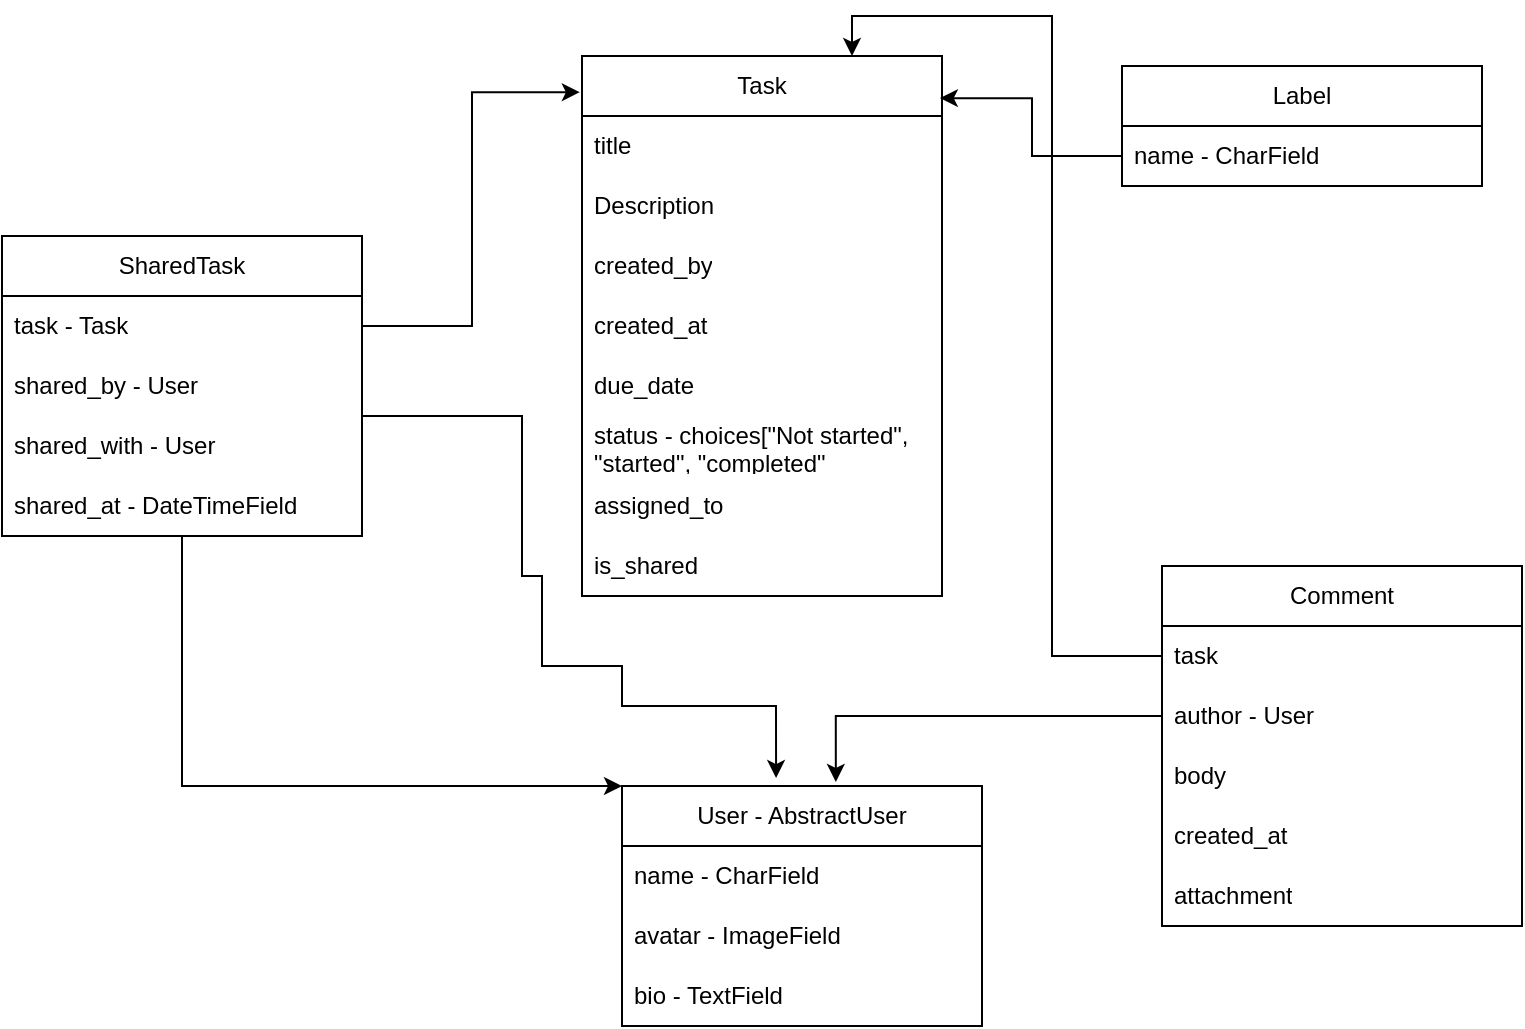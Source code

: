 <mxfile version="22.0.8" type="device">
  <diagram name="Page-1" id="SiJcCAoHtl-Gra4suJi8">
    <mxGraphModel dx="1626" dy="751" grid="1" gridSize="10" guides="1" tooltips="1" connect="1" arrows="1" fold="1" page="1" pageScale="1" pageWidth="850" pageHeight="1100" math="0" shadow="0">
      <root>
        <mxCell id="0" />
        <mxCell id="1" parent="0" />
        <mxCell id="gVjzGyRoiJ5tO2x_n5sG-1" value="Task" style="swimlane;fontStyle=0;childLayout=stackLayout;horizontal=1;startSize=30;horizontalStack=0;resizeParent=1;resizeParentMax=0;resizeLast=0;collapsible=1;marginBottom=0;whiteSpace=wrap;html=1;" parent="1" vertex="1">
          <mxGeometry x="330" y="65" width="180" height="270" as="geometry" />
        </mxCell>
        <mxCell id="gVjzGyRoiJ5tO2x_n5sG-2" value="title" style="text;strokeColor=none;fillColor=none;align=left;verticalAlign=middle;spacingLeft=4;spacingRight=4;overflow=hidden;points=[[0,0.5],[1,0.5]];portConstraint=eastwest;rotatable=0;whiteSpace=wrap;html=1;" parent="gVjzGyRoiJ5tO2x_n5sG-1" vertex="1">
          <mxGeometry y="30" width="180" height="30" as="geometry" />
        </mxCell>
        <mxCell id="gVjzGyRoiJ5tO2x_n5sG-3" value="Description" style="text;strokeColor=none;fillColor=none;align=left;verticalAlign=middle;spacingLeft=4;spacingRight=4;overflow=hidden;points=[[0,0.5],[1,0.5]];portConstraint=eastwest;rotatable=0;whiteSpace=wrap;html=1;" parent="gVjzGyRoiJ5tO2x_n5sG-1" vertex="1">
          <mxGeometry y="60" width="180" height="30" as="geometry" />
        </mxCell>
        <mxCell id="gVjzGyRoiJ5tO2x_n5sG-4" value="created_by" style="text;strokeColor=none;fillColor=none;align=left;verticalAlign=middle;spacingLeft=4;spacingRight=4;overflow=hidden;points=[[0,0.5],[1,0.5]];portConstraint=eastwest;rotatable=0;whiteSpace=wrap;html=1;" parent="gVjzGyRoiJ5tO2x_n5sG-1" vertex="1">
          <mxGeometry y="90" width="180" height="30" as="geometry" />
        </mxCell>
        <mxCell id="gVjzGyRoiJ5tO2x_n5sG-8" value="created_at" style="text;strokeColor=none;fillColor=none;align=left;verticalAlign=middle;spacingLeft=4;spacingRight=4;overflow=hidden;points=[[0,0.5],[1,0.5]];portConstraint=eastwest;rotatable=0;whiteSpace=wrap;html=1;" parent="gVjzGyRoiJ5tO2x_n5sG-1" vertex="1">
          <mxGeometry y="120" width="180" height="30" as="geometry" />
        </mxCell>
        <mxCell id="gVjzGyRoiJ5tO2x_n5sG-9" value="due_date" style="text;strokeColor=none;fillColor=none;align=left;verticalAlign=middle;spacingLeft=4;spacingRight=4;overflow=hidden;points=[[0,0.5],[1,0.5]];portConstraint=eastwest;rotatable=0;whiteSpace=wrap;html=1;" parent="gVjzGyRoiJ5tO2x_n5sG-1" vertex="1">
          <mxGeometry y="150" width="180" height="30" as="geometry" />
        </mxCell>
        <mxCell id="gVjzGyRoiJ5tO2x_n5sG-10" value="status - choices[&quot;Not started&quot;, &quot;started&quot;, &quot;completed&quot;" style="text;strokeColor=none;fillColor=none;align=left;verticalAlign=middle;spacingLeft=4;spacingRight=4;overflow=hidden;points=[[0,0.5],[1,0.5]];portConstraint=eastwest;rotatable=0;whiteSpace=wrap;html=1;" parent="gVjzGyRoiJ5tO2x_n5sG-1" vertex="1">
          <mxGeometry y="180" width="180" height="30" as="geometry" />
        </mxCell>
        <mxCell id="gVjzGyRoiJ5tO2x_n5sG-13" value="assigned_to" style="text;strokeColor=none;fillColor=none;align=left;verticalAlign=middle;spacingLeft=4;spacingRight=4;overflow=hidden;points=[[0,0.5],[1,0.5]];portConstraint=eastwest;rotatable=0;whiteSpace=wrap;html=1;" parent="gVjzGyRoiJ5tO2x_n5sG-1" vertex="1">
          <mxGeometry y="210" width="180" height="30" as="geometry" />
        </mxCell>
        <mxCell id="gVjzGyRoiJ5tO2x_n5sG-14" value="is_shared" style="text;strokeColor=none;fillColor=none;align=left;verticalAlign=middle;spacingLeft=4;spacingRight=4;overflow=hidden;points=[[0,0.5],[1,0.5]];portConstraint=eastwest;rotatable=0;whiteSpace=wrap;html=1;" parent="gVjzGyRoiJ5tO2x_n5sG-1" vertex="1">
          <mxGeometry y="240" width="180" height="30" as="geometry" />
        </mxCell>
        <mxCell id="gVjzGyRoiJ5tO2x_n5sG-17" value="Comment" style="swimlane;fontStyle=0;childLayout=stackLayout;horizontal=1;startSize=30;horizontalStack=0;resizeParent=1;resizeParentMax=0;resizeLast=0;collapsible=1;marginBottom=0;whiteSpace=wrap;html=1;" parent="1" vertex="1">
          <mxGeometry x="620" y="320" width="180" height="180" as="geometry" />
        </mxCell>
        <mxCell id="gVjzGyRoiJ5tO2x_n5sG-18" value="task" style="text;strokeColor=none;fillColor=none;align=left;verticalAlign=middle;spacingLeft=4;spacingRight=4;overflow=hidden;points=[[0,0.5],[1,0.5]];portConstraint=eastwest;rotatable=0;whiteSpace=wrap;html=1;" parent="gVjzGyRoiJ5tO2x_n5sG-17" vertex="1">
          <mxGeometry y="30" width="180" height="30" as="geometry" />
        </mxCell>
        <mxCell id="gVjzGyRoiJ5tO2x_n5sG-19" value="author - User&lt;br&gt;" style="text;strokeColor=none;fillColor=none;align=left;verticalAlign=middle;spacingLeft=4;spacingRight=4;overflow=hidden;points=[[0,0.5],[1,0.5]];portConstraint=eastwest;rotatable=0;whiteSpace=wrap;html=1;" parent="gVjzGyRoiJ5tO2x_n5sG-17" vertex="1">
          <mxGeometry y="60" width="180" height="30" as="geometry" />
        </mxCell>
        <mxCell id="gVjzGyRoiJ5tO2x_n5sG-20" value="body" style="text;strokeColor=none;fillColor=none;align=left;verticalAlign=middle;spacingLeft=4;spacingRight=4;overflow=hidden;points=[[0,0.5],[1,0.5]];portConstraint=eastwest;rotatable=0;whiteSpace=wrap;html=1;" parent="gVjzGyRoiJ5tO2x_n5sG-17" vertex="1">
          <mxGeometry y="90" width="180" height="30" as="geometry" />
        </mxCell>
        <mxCell id="gVjzGyRoiJ5tO2x_n5sG-21" value="created_at" style="text;strokeColor=none;fillColor=none;align=left;verticalAlign=middle;spacingLeft=4;spacingRight=4;overflow=hidden;points=[[0,0.5],[1,0.5]];portConstraint=eastwest;rotatable=0;whiteSpace=wrap;html=1;" parent="gVjzGyRoiJ5tO2x_n5sG-17" vertex="1">
          <mxGeometry y="120" width="180" height="30" as="geometry" />
        </mxCell>
        <mxCell id="gVjzGyRoiJ5tO2x_n5sG-22" value="attachment" style="text;strokeColor=none;fillColor=none;align=left;verticalAlign=middle;spacingLeft=4;spacingRight=4;overflow=hidden;points=[[0,0.5],[1,0.5]];portConstraint=eastwest;rotatable=0;whiteSpace=wrap;html=1;" parent="gVjzGyRoiJ5tO2x_n5sG-17" vertex="1">
          <mxGeometry y="150" width="180" height="30" as="geometry" />
        </mxCell>
        <mxCell id="gVjzGyRoiJ5tO2x_n5sG-26" value="SharedTask" style="swimlane;fontStyle=0;childLayout=stackLayout;horizontal=1;startSize=30;horizontalStack=0;resizeParent=1;resizeParentMax=0;resizeLast=0;collapsible=1;marginBottom=0;whiteSpace=wrap;html=1;" parent="1" vertex="1">
          <mxGeometry x="40" y="155" width="180" height="150" as="geometry" />
        </mxCell>
        <mxCell id="gVjzGyRoiJ5tO2x_n5sG-27" value="task - Task" style="text;strokeColor=none;fillColor=none;align=left;verticalAlign=middle;spacingLeft=4;spacingRight=4;overflow=hidden;points=[[0,0.5],[1,0.5]];portConstraint=eastwest;rotatable=0;whiteSpace=wrap;html=1;" parent="gVjzGyRoiJ5tO2x_n5sG-26" vertex="1">
          <mxGeometry y="30" width="180" height="30" as="geometry" />
        </mxCell>
        <mxCell id="gVjzGyRoiJ5tO2x_n5sG-28" value="shared_by - User" style="text;strokeColor=none;fillColor=none;align=left;verticalAlign=middle;spacingLeft=4;spacingRight=4;overflow=hidden;points=[[0,0.5],[1,0.5]];portConstraint=eastwest;rotatable=0;whiteSpace=wrap;html=1;" parent="gVjzGyRoiJ5tO2x_n5sG-26" vertex="1">
          <mxGeometry y="60" width="180" height="30" as="geometry" />
        </mxCell>
        <mxCell id="gVjzGyRoiJ5tO2x_n5sG-29" value="shared_with - User" style="text;strokeColor=none;fillColor=none;align=left;verticalAlign=middle;spacingLeft=4;spacingRight=4;overflow=hidden;points=[[0,0.5],[1,0.5]];portConstraint=eastwest;rotatable=0;whiteSpace=wrap;html=1;" parent="gVjzGyRoiJ5tO2x_n5sG-26" vertex="1">
          <mxGeometry y="90" width="180" height="30" as="geometry" />
        </mxCell>
        <mxCell id="gVjzGyRoiJ5tO2x_n5sG-30" value="shared_at - DateTimeField" style="text;strokeColor=none;fillColor=none;align=left;verticalAlign=middle;spacingLeft=4;spacingRight=4;overflow=hidden;points=[[0,0.5],[1,0.5]];portConstraint=eastwest;rotatable=0;whiteSpace=wrap;html=1;" parent="gVjzGyRoiJ5tO2x_n5sG-26" vertex="1">
          <mxGeometry y="120" width="180" height="30" as="geometry" />
        </mxCell>
        <mxCell id="gVjzGyRoiJ5tO2x_n5sG-36" value="User - AbstractUser" style="swimlane;fontStyle=0;childLayout=stackLayout;horizontal=1;startSize=30;horizontalStack=0;resizeParent=1;resizeParentMax=0;resizeLast=0;collapsible=1;marginBottom=0;whiteSpace=wrap;html=1;" parent="1" vertex="1">
          <mxGeometry x="350" y="430" width="180" height="120" as="geometry" />
        </mxCell>
        <mxCell id="gVjzGyRoiJ5tO2x_n5sG-37" value="name - CharField" style="text;strokeColor=none;fillColor=none;align=left;verticalAlign=middle;spacingLeft=4;spacingRight=4;overflow=hidden;points=[[0,0.5],[1,0.5]];portConstraint=eastwest;rotatable=0;whiteSpace=wrap;html=1;" parent="gVjzGyRoiJ5tO2x_n5sG-36" vertex="1">
          <mxGeometry y="30" width="180" height="30" as="geometry" />
        </mxCell>
        <mxCell id="gVjzGyRoiJ5tO2x_n5sG-38" value="avatar - ImageField" style="text;strokeColor=none;fillColor=none;align=left;verticalAlign=middle;spacingLeft=4;spacingRight=4;overflow=hidden;points=[[0,0.5],[1,0.5]];portConstraint=eastwest;rotatable=0;whiteSpace=wrap;html=1;" parent="gVjzGyRoiJ5tO2x_n5sG-36" vertex="1">
          <mxGeometry y="60" width="180" height="30" as="geometry" />
        </mxCell>
        <mxCell id="gVjzGyRoiJ5tO2x_n5sG-44" value="bio - TextField" style="text;strokeColor=none;fillColor=none;align=left;verticalAlign=middle;spacingLeft=4;spacingRight=4;overflow=hidden;points=[[0,0.5],[1,0.5]];portConstraint=eastwest;rotatable=0;whiteSpace=wrap;html=1;" parent="gVjzGyRoiJ5tO2x_n5sG-36" vertex="1">
          <mxGeometry y="90" width="180" height="30" as="geometry" />
        </mxCell>
        <mxCell id="gVjzGyRoiJ5tO2x_n5sG-46" style="edgeStyle=orthogonalEdgeStyle;rounded=0;orthogonalLoop=1;jettySize=auto;html=1;entryX=-0.006;entryY=0.067;entryDx=0;entryDy=0;entryPerimeter=0;" parent="1" source="gVjzGyRoiJ5tO2x_n5sG-27" target="gVjzGyRoiJ5tO2x_n5sG-1" edge="1">
          <mxGeometry relative="1" as="geometry" />
        </mxCell>
        <mxCell id="gVjzGyRoiJ5tO2x_n5sG-48" style="edgeStyle=orthogonalEdgeStyle;rounded=0;orthogonalLoop=1;jettySize=auto;html=1;" parent="1" source="gVjzGyRoiJ5tO2x_n5sG-26" target="gVjzGyRoiJ5tO2x_n5sG-36" edge="1">
          <mxGeometry relative="1" as="geometry">
            <Array as="points">
              <mxPoint x="130" y="430" />
            </Array>
          </mxGeometry>
        </mxCell>
        <mxCell id="gVjzGyRoiJ5tO2x_n5sG-49" style="edgeStyle=orthogonalEdgeStyle;rounded=0;orthogonalLoop=1;jettySize=auto;html=1;entryX=0.428;entryY=-0.033;entryDx=0;entryDy=0;entryPerimeter=0;" parent="1" source="gVjzGyRoiJ5tO2x_n5sG-29" target="gVjzGyRoiJ5tO2x_n5sG-36" edge="1">
          <mxGeometry relative="1" as="geometry">
            <Array as="points">
              <mxPoint x="300" y="245" />
              <mxPoint x="300" y="325" />
              <mxPoint x="310" y="325" />
              <mxPoint x="310" y="370" />
              <mxPoint x="350" y="370" />
              <mxPoint x="350" y="390" />
              <mxPoint x="427" y="390" />
            </Array>
            <mxPoint x="350" y="402" as="targetPoint" />
          </mxGeometry>
        </mxCell>
        <mxCell id="gVjzGyRoiJ5tO2x_n5sG-52" style="edgeStyle=orthogonalEdgeStyle;rounded=0;orthogonalLoop=1;jettySize=auto;html=1;entryX=0.75;entryY=0;entryDx=0;entryDy=0;" parent="1" source="gVjzGyRoiJ5tO2x_n5sG-18" target="gVjzGyRoiJ5tO2x_n5sG-1" edge="1">
          <mxGeometry relative="1" as="geometry" />
        </mxCell>
        <mxCell id="7GY6Gwc9nysfXqYGzZW9-1" value="Label" style="swimlane;fontStyle=0;childLayout=stackLayout;horizontal=1;startSize=30;horizontalStack=0;resizeParent=1;resizeParentMax=0;resizeLast=0;collapsible=1;marginBottom=0;whiteSpace=wrap;html=1;" vertex="1" parent="1">
          <mxGeometry x="600" y="70" width="180" height="60" as="geometry" />
        </mxCell>
        <mxCell id="7GY6Gwc9nysfXqYGzZW9-2" value="name - CharField" style="text;strokeColor=none;fillColor=none;align=left;verticalAlign=middle;spacingLeft=4;spacingRight=4;overflow=hidden;points=[[0,0.5],[1,0.5]];portConstraint=eastwest;rotatable=0;whiteSpace=wrap;html=1;" vertex="1" parent="7GY6Gwc9nysfXqYGzZW9-1">
          <mxGeometry y="30" width="180" height="30" as="geometry" />
        </mxCell>
        <mxCell id="7GY6Gwc9nysfXqYGzZW9-5" style="edgeStyle=orthogonalEdgeStyle;rounded=0;orthogonalLoop=1;jettySize=auto;html=1;entryX=0.994;entryY=0.078;entryDx=0;entryDy=0;entryPerimeter=0;" edge="1" parent="1" source="7GY6Gwc9nysfXqYGzZW9-2" target="gVjzGyRoiJ5tO2x_n5sG-1">
          <mxGeometry relative="1" as="geometry" />
        </mxCell>
        <mxCell id="7GY6Gwc9nysfXqYGzZW9-13" style="edgeStyle=orthogonalEdgeStyle;rounded=0;orthogonalLoop=1;jettySize=auto;html=1;entryX=0.594;entryY=-0.017;entryDx=0;entryDy=0;entryPerimeter=0;" edge="1" parent="1" source="gVjzGyRoiJ5tO2x_n5sG-19" target="gVjzGyRoiJ5tO2x_n5sG-36">
          <mxGeometry relative="1" as="geometry" />
        </mxCell>
      </root>
    </mxGraphModel>
  </diagram>
</mxfile>

